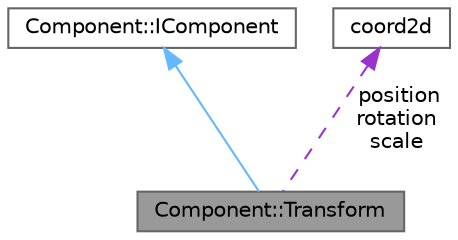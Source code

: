digraph "Component::Transform"
{
 // LATEX_PDF_SIZE
  bgcolor="transparent";
  edge [fontname=Helvetica,fontsize=10,labelfontname=Helvetica,labelfontsize=10];
  node [fontname=Helvetica,fontsize=10,shape=box,height=0.2,width=0.4];
  Node1 [label="Component::Transform",height=0.2,width=0.4,color="gray40", fillcolor="grey60", style="filled", fontcolor="black",tooltip=" "];
  Node2 -> Node1 [dir="back",color="steelblue1",style="solid"];
  Node2 [label="Component::IComponent",height=0.2,width=0.4,color="gray40", fillcolor="white", style="filled",URL="$class_component_1_1_i_component.html",tooltip=" "];
  Node3 -> Node1 [dir="back",color="darkorchid3",style="dashed",label=" position\nrotation\nscale" ];
  Node3 [label="coord2d",height=0.2,width=0.4,color="gray40", fillcolor="white", style="filled",URL="$structcoord2d.html",tooltip=" "];
}
